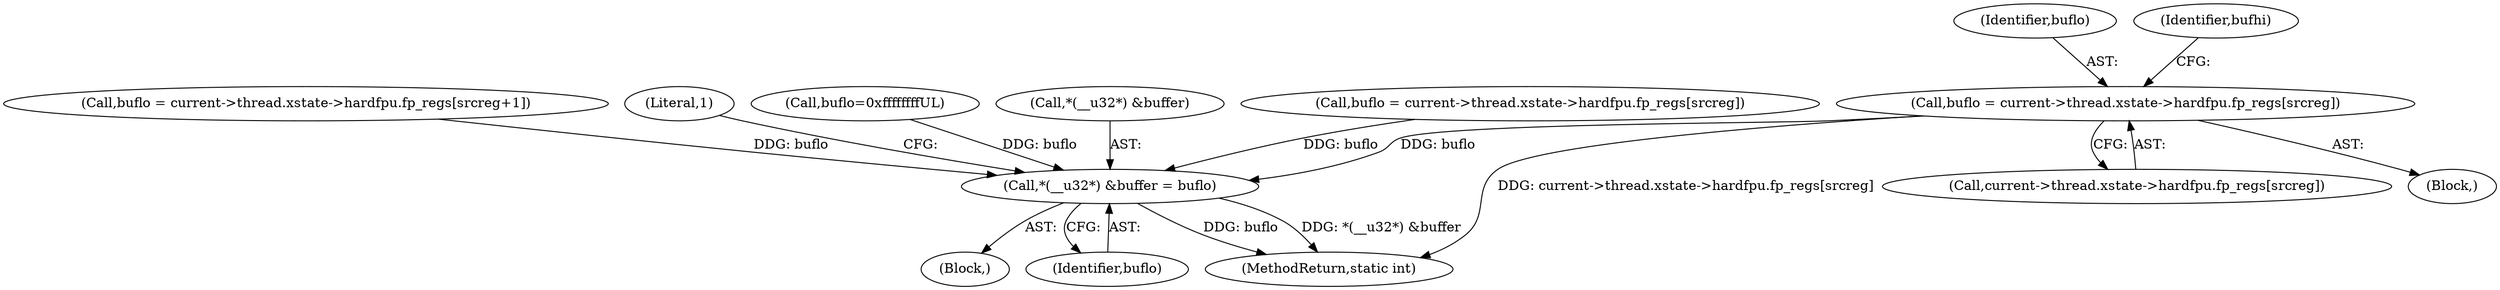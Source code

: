 digraph "0_linux_a8b0ca17b80e92faab46ee7179ba9e99ccb61233_25@API" {
"1000208" [label="(Call,buflo = current->thread.xstate->hardfpu.fp_regs[srcreg])"];
"1000277" [label="(Call,*(__u32*) &buffer = buflo)"];
"1000251" [label="(Call,buflo = current->thread.xstate->hardfpu.fp_regs[srcreg+1])"];
"1000322" [label="(MethodReturn,static int)"];
"1000277" [label="(Call,*(__u32*) &buffer = buflo)"];
"1000287" [label="(Literal,1)"];
"1000145" [label="(Block,)"];
"1000210" [label="(Call,current->thread.xstate->hardfpu.fp_regs[srcreg])"];
"1000148" [label="(Call,buflo=0xffffffffUL)"];
"1000209" [label="(Identifier,buflo)"];
"1000207" [label="(Block,)"];
"1000278" [label="(Call,*(__u32*) &buffer)"];
"1000190" [label="(Call,buflo = current->thread.xstate->hardfpu.fp_regs[srcreg])"];
"1000222" [label="(Identifier,bufhi)"];
"1000283" [label="(Identifier,buflo)"];
"1000208" [label="(Call,buflo = current->thread.xstate->hardfpu.fp_regs[srcreg])"];
"1000208" -> "1000207"  [label="AST: "];
"1000208" -> "1000210"  [label="CFG: "];
"1000209" -> "1000208"  [label="AST: "];
"1000210" -> "1000208"  [label="AST: "];
"1000222" -> "1000208"  [label="CFG: "];
"1000208" -> "1000322"  [label="DDG: current->thread.xstate->hardfpu.fp_regs[srcreg]"];
"1000208" -> "1000277"  [label="DDG: buflo"];
"1000277" -> "1000145"  [label="AST: "];
"1000277" -> "1000283"  [label="CFG: "];
"1000278" -> "1000277"  [label="AST: "];
"1000283" -> "1000277"  [label="AST: "];
"1000287" -> "1000277"  [label="CFG: "];
"1000277" -> "1000322"  [label="DDG: *(__u32*) &buffer"];
"1000277" -> "1000322"  [label="DDG: buflo"];
"1000251" -> "1000277"  [label="DDG: buflo"];
"1000190" -> "1000277"  [label="DDG: buflo"];
"1000148" -> "1000277"  [label="DDG: buflo"];
}
